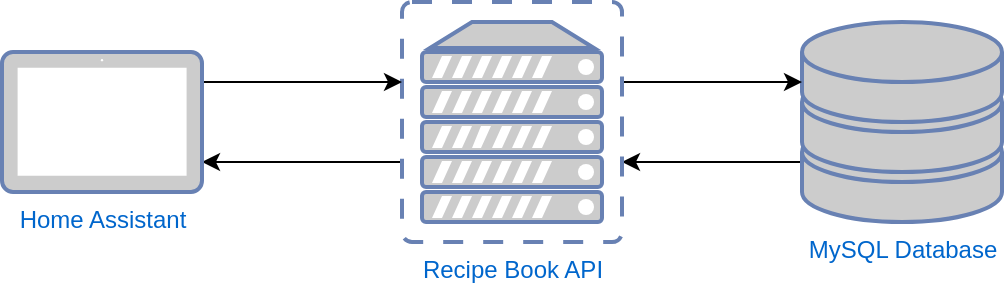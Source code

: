 <mxfile version="16.4.0" type="device"><diagram id="8a--g9IygDrRlAlDXLUG" name="Page-1"><mxGraphModel dx="648" dy="509" grid="1" gridSize="10" guides="1" tooltips="1" connect="1" arrows="1" fold="1" page="1" pageScale="1" pageWidth="1700" pageHeight="1100" math="0" shadow="0"><root><mxCell id="0"/><mxCell id="1" parent="0"/><mxCell id="A_aG_Xz8aVzK8ekLlcEz-10" value="" style="edgeStyle=orthogonalEdgeStyle;rounded=0;orthogonalLoop=1;jettySize=auto;html=1;" edge="1" parent="1" source="A_aG_Xz8aVzK8ekLlcEz-1" target="A_aG_Xz8aVzK8ekLlcEz-2"><mxGeometry relative="1" as="geometry"><Array as="points"><mxPoint x="580" y="320"/><mxPoint x="580" y="320"/></Array></mxGeometry></mxCell><mxCell id="A_aG_Xz8aVzK8ekLlcEz-1" value="MySQL Database" style="fontColor=#0066CC;verticalAlign=top;verticalLabelPosition=bottom;labelPosition=center;align=center;html=1;outlineConnect=0;fillColor=#CCCCCC;strokeColor=#6881B3;gradientColor=none;gradientDirection=north;strokeWidth=2;shape=mxgraph.networks.storage;" vertex="1" parent="1"><mxGeometry x="610" y="250" width="100" height="100" as="geometry"/></mxCell><mxCell id="A_aG_Xz8aVzK8ekLlcEz-8" value="" style="edgeStyle=orthogonalEdgeStyle;rounded=0;orthogonalLoop=1;jettySize=auto;html=1;" edge="1" parent="1" source="A_aG_Xz8aVzK8ekLlcEz-2" target="A_aG_Xz8aVzK8ekLlcEz-3"><mxGeometry relative="1" as="geometry"><Array as="points"><mxPoint x="340" y="320"/><mxPoint x="340" y="320"/></Array></mxGeometry></mxCell><mxCell id="A_aG_Xz8aVzK8ekLlcEz-9" value="" style="edgeStyle=orthogonalEdgeStyle;rounded=0;orthogonalLoop=1;jettySize=auto;html=1;" edge="1" parent="1" source="A_aG_Xz8aVzK8ekLlcEz-2" target="A_aG_Xz8aVzK8ekLlcEz-1"><mxGeometry relative="1" as="geometry"><Array as="points"><mxPoint x="600" y="280"/><mxPoint x="600" y="280"/></Array></mxGeometry></mxCell><mxCell id="A_aG_Xz8aVzK8ekLlcEz-2" value="Recipe Book API" style="fontColor=#0066CC;verticalAlign=top;verticalLabelPosition=bottom;labelPosition=center;align=center;html=1;outlineConnect=0;fillColor=#CCCCCC;strokeColor=#6881B3;gradientColor=none;gradientDirection=north;strokeWidth=2;shape=mxgraph.networks.virtual_server;" vertex="1" parent="1"><mxGeometry x="410" y="240" width="110" height="120" as="geometry"/></mxCell><mxCell id="A_aG_Xz8aVzK8ekLlcEz-7" value="" style="edgeStyle=orthogonalEdgeStyle;rounded=0;orthogonalLoop=1;jettySize=auto;html=1;" edge="1" parent="1" source="A_aG_Xz8aVzK8ekLlcEz-3" target="A_aG_Xz8aVzK8ekLlcEz-2"><mxGeometry relative="1" as="geometry"><Array as="points"><mxPoint x="380" y="280"/><mxPoint x="380" y="280"/></Array></mxGeometry></mxCell><mxCell id="A_aG_Xz8aVzK8ekLlcEz-3" value="Home Assistant" style="fontColor=#0066CC;verticalAlign=top;verticalLabelPosition=bottom;labelPosition=center;align=center;html=1;outlineConnect=0;fillColor=#CCCCCC;strokeColor=#6881B3;gradientColor=none;gradientDirection=north;strokeWidth=2;shape=mxgraph.networks.tablet;" vertex="1" parent="1"><mxGeometry x="210" y="265" width="100" height="70" as="geometry"/></mxCell></root></mxGraphModel></diagram></mxfile>